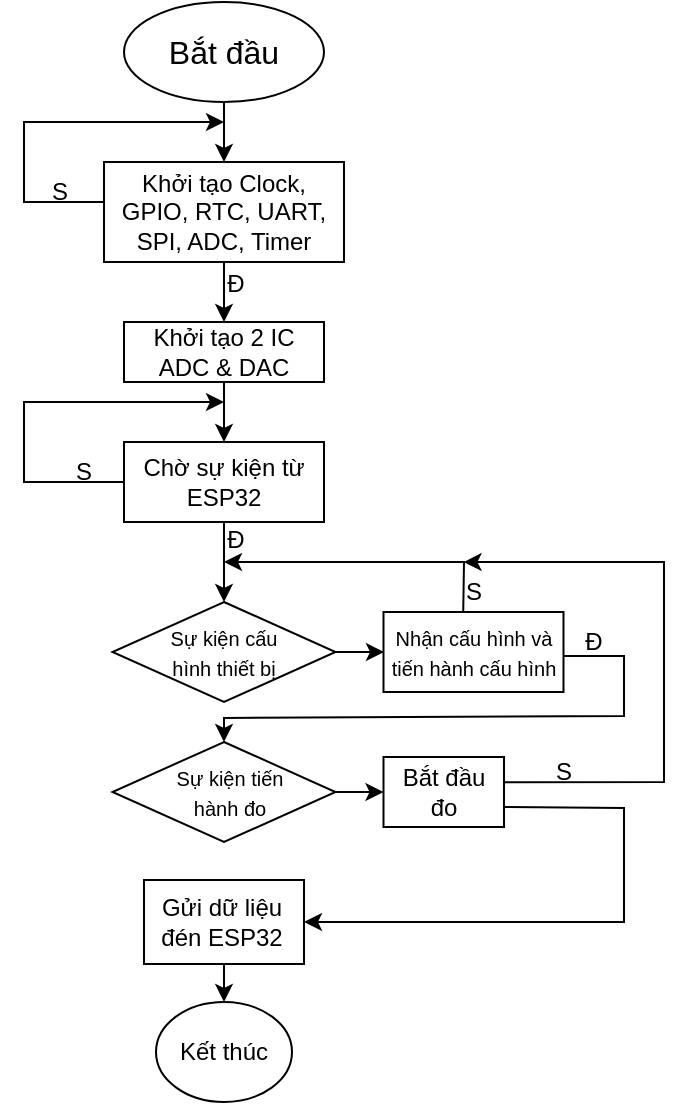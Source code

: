 <mxfile version="24.4.9" type="github">
  <diagram name="Trang-1" id="nOcp8MUhvR5Hp5ivLHBa">
    <mxGraphModel dx="1020" dy="549" grid="0" gridSize="10" guides="1" tooltips="1" connect="1" arrows="1" fold="1" page="1" pageScale="1" pageWidth="850" pageHeight="1100" math="0" shadow="0">
      <root>
        <mxCell id="0" />
        <mxCell id="1" parent="0" />
        <mxCell id="IVnAHXukcUSF2gY5zvCo-1" value="&lt;font size=&quot;3&quot;&gt;Bắt đầu&lt;/font&gt;" style="ellipse;whiteSpace=wrap;html=1;" vertex="1" parent="1">
          <mxGeometry x="350" y="90" width="100" height="50" as="geometry" />
        </mxCell>
        <mxCell id="IVnAHXukcUSF2gY5zvCo-3" value="Khởi tạo Clock, GPIO, RTC, UART, SPI, ADC, Timer" style="rounded=0;whiteSpace=wrap;html=1;" vertex="1" parent="1">
          <mxGeometry x="340" y="170" width="120" height="50" as="geometry" />
        </mxCell>
        <mxCell id="IVnAHXukcUSF2gY5zvCo-4" value="" style="endArrow=classic;html=1;rounded=0;exitX=0.5;exitY=1;exitDx=0;exitDy=0;" edge="1" parent="1" source="IVnAHXukcUSF2gY5zvCo-1" target="IVnAHXukcUSF2gY5zvCo-3">
          <mxGeometry width="50" height="50" relative="1" as="geometry">
            <mxPoint x="400" y="350" as="sourcePoint" />
            <mxPoint x="450" y="300" as="targetPoint" />
          </mxGeometry>
        </mxCell>
        <mxCell id="IVnAHXukcUSF2gY5zvCo-5" value="" style="endArrow=classic;html=1;rounded=0;exitX=0;exitY=0.5;exitDx=0;exitDy=0;" edge="1" parent="1">
          <mxGeometry width="50" height="50" relative="1" as="geometry">
            <mxPoint x="340" y="190" as="sourcePoint" />
            <mxPoint x="400" y="150" as="targetPoint" />
            <Array as="points">
              <mxPoint x="300" y="190" />
              <mxPoint x="300" y="170" />
              <mxPoint x="300" y="150" />
            </Array>
          </mxGeometry>
        </mxCell>
        <mxCell id="IVnAHXukcUSF2gY5zvCo-6" value="S" style="text;html=1;align=center;verticalAlign=middle;whiteSpace=wrap;rounded=0;" vertex="1" parent="1">
          <mxGeometry x="288" y="170" width="60" height="30" as="geometry" />
        </mxCell>
        <mxCell id="IVnAHXukcUSF2gY5zvCo-7" value="Khởi tạo 2 IC ADC &amp;amp; DAC" style="rounded=0;whiteSpace=wrap;html=1;" vertex="1" parent="1">
          <mxGeometry x="350" y="250" width="100" height="30" as="geometry" />
        </mxCell>
        <mxCell id="IVnAHXukcUSF2gY5zvCo-8" value="" style="endArrow=classic;html=1;rounded=0;exitX=0.5;exitY=1;exitDx=0;exitDy=0;entryX=0.5;entryY=0;entryDx=0;entryDy=0;" edge="1" parent="1" source="IVnAHXukcUSF2gY5zvCo-3" target="IVnAHXukcUSF2gY5zvCo-7">
          <mxGeometry width="50" height="50" relative="1" as="geometry">
            <mxPoint x="380" y="300" as="sourcePoint" />
            <mxPoint x="430" y="250" as="targetPoint" />
          </mxGeometry>
        </mxCell>
        <mxCell id="IVnAHXukcUSF2gY5zvCo-9" value="Chờ sự kiện từ ESP32" style="rounded=0;whiteSpace=wrap;html=1;" vertex="1" parent="1">
          <mxGeometry x="350" y="310" width="100" height="40" as="geometry" />
        </mxCell>
        <mxCell id="IVnAHXukcUSF2gY5zvCo-10" value="" style="endArrow=classic;html=1;rounded=0;exitX=0.5;exitY=1;exitDx=0;exitDy=0;entryX=0.5;entryY=0;entryDx=0;entryDy=0;" edge="1" parent="1" source="IVnAHXukcUSF2gY5zvCo-7" target="IVnAHXukcUSF2gY5zvCo-9">
          <mxGeometry width="50" height="50" relative="1" as="geometry">
            <mxPoint x="400" y="290" as="sourcePoint" />
            <mxPoint x="430" y="250" as="targetPoint" />
          </mxGeometry>
        </mxCell>
        <mxCell id="IVnAHXukcUSF2gY5zvCo-11" value="" style="endArrow=classic;html=1;rounded=0;" edge="1" parent="1">
          <mxGeometry width="50" height="50" relative="1" as="geometry">
            <mxPoint x="400" y="350" as="sourcePoint" />
            <mxPoint x="400" y="390" as="targetPoint" />
          </mxGeometry>
        </mxCell>
        <mxCell id="IVnAHXukcUSF2gY5zvCo-12" value="" style="endArrow=classic;html=1;rounded=0;exitX=0;exitY=0.5;exitDx=0;exitDy=0;" edge="1" parent="1" source="IVnAHXukcUSF2gY5zvCo-9">
          <mxGeometry width="50" height="50" relative="1" as="geometry">
            <mxPoint x="410" y="360" as="sourcePoint" />
            <mxPoint x="400" y="290" as="targetPoint" />
            <Array as="points">
              <mxPoint x="300" y="330" />
              <mxPoint x="300" y="290" />
            </Array>
          </mxGeometry>
        </mxCell>
        <mxCell id="IVnAHXukcUSF2gY5zvCo-14" value="S" style="text;html=1;align=center;verticalAlign=middle;whiteSpace=wrap;rounded=0;" vertex="1" parent="1">
          <mxGeometry x="300" y="310" width="60" height="30" as="geometry" />
        </mxCell>
        <mxCell id="IVnAHXukcUSF2gY5zvCo-16" value="Đ" style="text;html=1;align=center;verticalAlign=middle;whiteSpace=wrap;rounded=0;" vertex="1" parent="1">
          <mxGeometry x="388.25" y="354" width="35.5" height="10" as="geometry" />
        </mxCell>
        <mxCell id="IVnAHXukcUSF2gY5zvCo-17" value="Đ" style="text;html=1;align=center;verticalAlign=middle;whiteSpace=wrap;rounded=0;" vertex="1" parent="1">
          <mxGeometry x="376" y="216" width="60" height="30" as="geometry" />
        </mxCell>
        <mxCell id="IVnAHXukcUSF2gY5zvCo-18" value="" style="rhombus;whiteSpace=wrap;html=1;" vertex="1" parent="1">
          <mxGeometry x="344.25" y="390" width="111.5" height="50" as="geometry" />
        </mxCell>
        <mxCell id="IVnAHXukcUSF2gY5zvCo-20" value="&lt;font style=&quot;font-size: 10px;&quot;&gt;Sự kiện cấu hình thiết bị&lt;/font&gt;" style="text;html=1;align=center;verticalAlign=middle;whiteSpace=wrap;rounded=0;" vertex="1" parent="1">
          <mxGeometry x="370" y="400" width="60" height="30" as="geometry" />
        </mxCell>
        <mxCell id="IVnAHXukcUSF2gY5zvCo-23" value="" style="rhombus;whiteSpace=wrap;html=1;" vertex="1" parent="1">
          <mxGeometry x="344.25" y="460" width="111.5" height="50" as="geometry" />
        </mxCell>
        <mxCell id="IVnAHXukcUSF2gY5zvCo-24" value="&lt;font style=&quot;font-size: 10px;&quot;&gt;Sự kiện tiến hành đo&lt;/font&gt;" style="text;html=1;align=center;verticalAlign=middle;whiteSpace=wrap;rounded=0;" vertex="1" parent="1">
          <mxGeometry x="373" y="470" width="60" height="30" as="geometry" />
        </mxCell>
        <mxCell id="IVnAHXukcUSF2gY5zvCo-25" value="" style="endArrow=classic;html=1;rounded=0;exitX=1;exitY=0.5;exitDx=0;exitDy=0;" edge="1" parent="1" source="IVnAHXukcUSF2gY5zvCo-18">
          <mxGeometry width="50" height="50" relative="1" as="geometry">
            <mxPoint x="390" y="460" as="sourcePoint" />
            <mxPoint x="480" y="415" as="targetPoint" />
          </mxGeometry>
        </mxCell>
        <mxCell id="IVnAHXukcUSF2gY5zvCo-26" value="&lt;font style=&quot;font-size: 10px;&quot;&gt;Nhận cấu hình và tiến hành cấu hình&lt;/font&gt;" style="rounded=0;whiteSpace=wrap;html=1;" vertex="1" parent="1">
          <mxGeometry x="479.75" y="395" width="90" height="40" as="geometry" />
        </mxCell>
        <mxCell id="IVnAHXukcUSF2gY5zvCo-27" value="" style="endArrow=classic;html=1;rounded=0;exitX=0.443;exitY=-0.007;exitDx=0;exitDy=0;exitPerimeter=0;" edge="1" parent="1" source="IVnAHXukcUSF2gY5zvCo-26">
          <mxGeometry width="50" height="50" relative="1" as="geometry">
            <mxPoint x="390" y="490" as="sourcePoint" />
            <mxPoint x="400" y="370" as="targetPoint" />
            <Array as="points">
              <mxPoint x="520" y="370" />
            </Array>
          </mxGeometry>
        </mxCell>
        <mxCell id="IVnAHXukcUSF2gY5zvCo-28" value="S" style="text;html=1;align=center;verticalAlign=middle;whiteSpace=wrap;rounded=0;" vertex="1" parent="1">
          <mxGeometry x="494.75" y="370" width="60" height="30" as="geometry" />
        </mxCell>
        <mxCell id="IVnAHXukcUSF2gY5zvCo-30" value="" style="endArrow=classic;html=1;rounded=0;entryX=0.5;entryY=0;entryDx=0;entryDy=0;" edge="1" parent="1" target="IVnAHXukcUSF2gY5zvCo-23">
          <mxGeometry width="50" height="50" relative="1" as="geometry">
            <mxPoint x="570" y="417" as="sourcePoint" />
            <mxPoint x="400" y="447" as="targetPoint" />
            <Array as="points">
              <mxPoint x="600" y="417" />
              <mxPoint x="600" y="447" />
              <mxPoint x="400" y="448" />
            </Array>
          </mxGeometry>
        </mxCell>
        <mxCell id="IVnAHXukcUSF2gY5zvCo-31" value="Đ" style="text;html=1;align=center;verticalAlign=middle;whiteSpace=wrap;rounded=0;" vertex="1" parent="1">
          <mxGeometry x="554.75" y="395" width="60" height="30" as="geometry" />
        </mxCell>
        <mxCell id="IVnAHXukcUSF2gY5zvCo-32" value="" style="rounded=0;whiteSpace=wrap;html=1;" vertex="1" parent="1">
          <mxGeometry x="479.75" y="467.5" width="60.25" height="35" as="geometry" />
        </mxCell>
        <mxCell id="IVnAHXukcUSF2gY5zvCo-33" value="" style="endArrow=classic;html=1;rounded=0;exitX=1;exitY=0.5;exitDx=0;exitDy=0;entryX=0;entryY=0.5;entryDx=0;entryDy=0;" edge="1" parent="1" source="IVnAHXukcUSF2gY5zvCo-23" target="IVnAHXukcUSF2gY5zvCo-32">
          <mxGeometry width="50" height="50" relative="1" as="geometry">
            <mxPoint x="420" y="490" as="sourcePoint" />
            <mxPoint x="480" y="480" as="targetPoint" />
          </mxGeometry>
        </mxCell>
        <mxCell id="IVnAHXukcUSF2gY5zvCo-34" value="Bắt đầu đo" style="text;html=1;align=center;verticalAlign=middle;whiteSpace=wrap;rounded=0;" vertex="1" parent="1">
          <mxGeometry x="479.75" y="470" width="60" height="30" as="geometry" />
        </mxCell>
        <mxCell id="IVnAHXukcUSF2gY5zvCo-35" value="" style="rounded=0;whiteSpace=wrap;html=1;" vertex="1" parent="1">
          <mxGeometry x="360" y="529" width="80" height="42" as="geometry" />
        </mxCell>
        <mxCell id="IVnAHXukcUSF2gY5zvCo-36" value="" style="endArrow=classic;html=1;rounded=0;exitX=0.995;exitY=0.36;exitDx=0;exitDy=0;exitPerimeter=0;entryX=0.417;entryY=0.001;entryDx=0;entryDy=0;entryPerimeter=0;" edge="1" parent="1" source="IVnAHXukcUSF2gY5zvCo-32" target="IVnAHXukcUSF2gY5zvCo-28">
          <mxGeometry width="50" height="50" relative="1" as="geometry">
            <mxPoint x="430" y="390" as="sourcePoint" />
            <mxPoint x="660" y="410" as="targetPoint" />
            <Array as="points">
              <mxPoint x="620" y="480" />
              <mxPoint x="620" y="370" />
            </Array>
          </mxGeometry>
        </mxCell>
        <mxCell id="IVnAHXukcUSF2gY5zvCo-37" value="S" style="text;html=1;align=center;verticalAlign=middle;whiteSpace=wrap;rounded=0;" vertex="1" parent="1">
          <mxGeometry x="539.75" y="460" width="60" height="30" as="geometry" />
        </mxCell>
        <mxCell id="IVnAHXukcUSF2gY5zvCo-38" value="" style="endArrow=classic;html=1;rounded=0;exitX=1;exitY=0.75;exitDx=0;exitDy=0;entryX=1;entryY=0.5;entryDx=0;entryDy=0;" edge="1" parent="1" source="IVnAHXukcUSF2gY5zvCo-34" target="IVnAHXukcUSF2gY5zvCo-35">
          <mxGeometry width="50" height="50" relative="1" as="geometry">
            <mxPoint x="460" y="520" as="sourcePoint" />
            <mxPoint x="510" y="470" as="targetPoint" />
            <Array as="points">
              <mxPoint x="600" y="493" />
              <mxPoint x="600" y="550" />
            </Array>
          </mxGeometry>
        </mxCell>
        <mxCell id="IVnAHXukcUSF2gY5zvCo-39" value="Gửi dữ liệu đén ESP32" style="text;html=1;align=center;verticalAlign=middle;whiteSpace=wrap;rounded=0;" vertex="1" parent="1">
          <mxGeometry x="359" y="535" width="80" height="30" as="geometry" />
        </mxCell>
        <mxCell id="IVnAHXukcUSF2gY5zvCo-40" value="Kết thúc" style="ellipse;whiteSpace=wrap;html=1;" vertex="1" parent="1">
          <mxGeometry x="366" y="590" width="68" height="50" as="geometry" />
        </mxCell>
        <mxCell id="IVnAHXukcUSF2gY5zvCo-41" value="" style="endArrow=classic;html=1;rounded=0;entryX=0.5;entryY=0;entryDx=0;entryDy=0;exitX=0.5;exitY=1;exitDx=0;exitDy=0;" edge="1" parent="1" source="IVnAHXukcUSF2gY5zvCo-35" target="IVnAHXukcUSF2gY5zvCo-40">
          <mxGeometry width="50" height="50" relative="1" as="geometry">
            <mxPoint x="260" y="530" as="sourcePoint" />
            <mxPoint x="310" y="480" as="targetPoint" />
          </mxGeometry>
        </mxCell>
      </root>
    </mxGraphModel>
  </diagram>
</mxfile>
